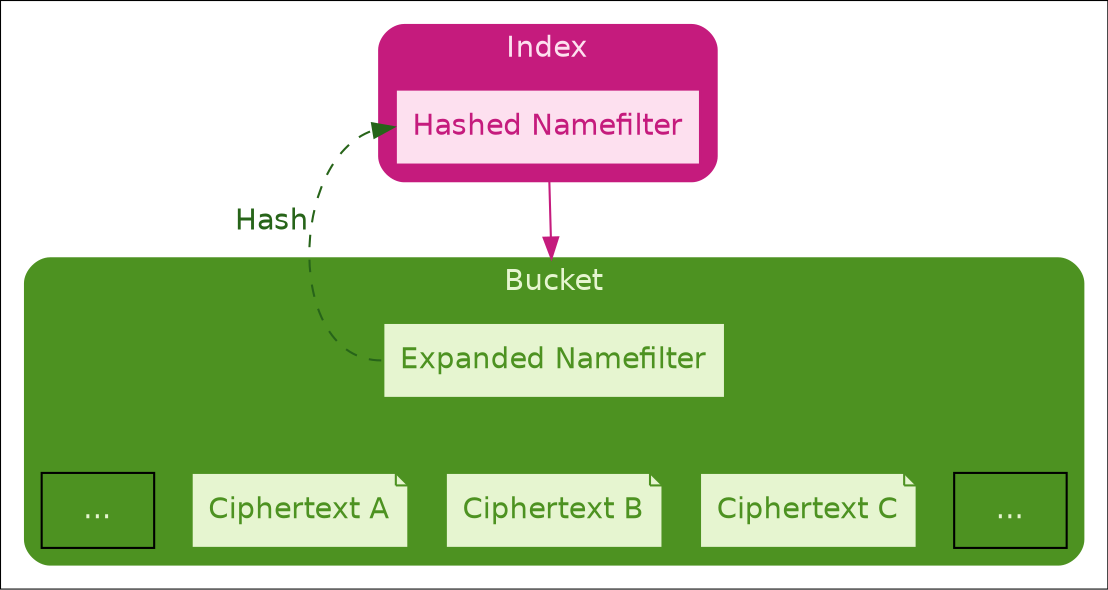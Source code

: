 digraph G {
    #########
    # SETUP #
    #########

    compound = true
    fontname = "Helvetica"

    edge [
        colorscheme = "piyg11"
        fontname = "Helvetica"
    ];

    node [
        shape = box
        colorscheme = "piyg11"
        style = filled
        fillcolor = 7
        fontname = "Helvetica"
        color=10
        fontcolor=10
    ];

    graph [
        colorscheme = "piyg11"
        color = 10
        style = "rounded,filled"
        fontcolor=7
    ];

    ############
    # CLUSTERS #
    ############

    subgraph cluster_index {
        label = "Index"

        color = 2
        fillcolor = 2
        fontcolor = 5

        hashed_namefilter [
            label = "Hashed Namefilter"

            color = 2
            fillcolor = 5
            fontcolor = 2
        ]
    }

    subgraph cluster_bucket {
        label = "Bucket"

        expanded_namefilter [label = "Expanded Namefilter"]

        ellipsis_start [label = "..." fontcolor = 7 shape = plaintext fillcolor = 10]
        ciphertext_a [label = "Ciphertext A" shape = note]
        ciphertext_b [label = "Ciphertext B" shape = note]
        ciphertext_c [label = "Ciphertext C" shape = note]
        ellipsis_end [label = "..." fontcolor = 7 shape = plaintext fillcolor = 10]

        expanded_namefilter -> { ellipsis_start ciphertext_a ciphertext_b ciphertext_c ellipsis_end} [style = invis]
    }

    hashed_namefilter -> expanded_namefilter [
        ltail = cluster_index
        lhead = cluster_bucket
        minlen = 2
        color = 2
    ]

    expanded_namefilter:w -> hashed_namefilter:w [
        xlabel = "Hash"
        fontcolor = 11
        color = 11
        style = dashed
    ]
}
